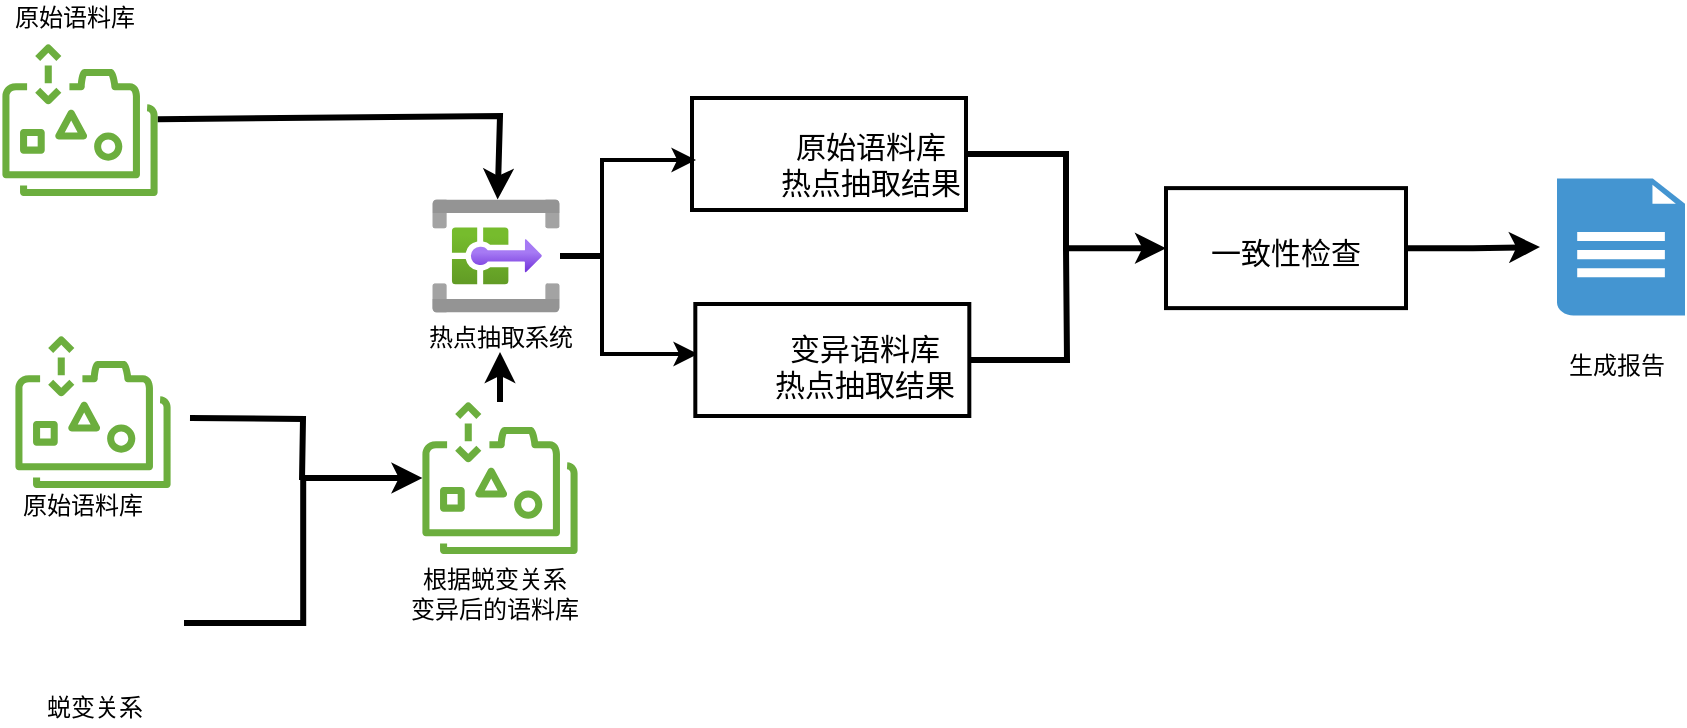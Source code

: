 <mxfile version="15.3.1" type="github">
  <diagram id="cbi_5YNyyTOZlltEN3Sk" name="Page-1">
    <mxGraphModel dx="946" dy="550" grid="0" gridSize="10" guides="1" tooltips="1" connect="1" arrows="1" fold="1" page="0" pageScale="1" pageWidth="827" pageHeight="1169" math="0" shadow="0">
      <root>
        <mxCell id="0" />
        <mxCell id="1" parent="0" />
        <mxCell id="AKLz8kXBmBINIcywqkMg-3" value="原始语料库" style="text;html=1;align=center;verticalAlign=middle;resizable=0;points=[];autosize=1;strokeColor=none;fillColor=none;strokeWidth=2;" vertex="1" parent="1">
          <mxGeometry x="34.5" y="200" width="70" height="18" as="geometry" />
        </mxCell>
        <mxCell id="AKLz8kXBmBINIcywqkMg-44" style="edgeStyle=orthogonalEdgeStyle;rounded=0;orthogonalLoop=1;jettySize=auto;html=1;startArrow=none;startFill=0;endArrow=classic;endFill=1;strokeColor=default;strokeWidth=3;" edge="1" parent="1" source="AKLz8kXBmBINIcywqkMg-4" target="AKLz8kXBmBINIcywqkMg-36">
          <mxGeometry relative="1" as="geometry" />
        </mxCell>
        <mxCell id="AKLz8kXBmBINIcywqkMg-4" value="" style="shape=image;html=1;verticalAlign=top;verticalLabelPosition=bottom;labelBackgroundColor=#ffffff;imageAspect=0;aspect=fixed;image=https://cdn2.iconfinder.com/data/icons/whcompare-servers-web-hosting/50/website-migration-128.png;strokeColor=default;strokeWidth=2;" vertex="1" parent="1">
          <mxGeometry x="34" y="466" width="91" height="91" as="geometry" />
        </mxCell>
        <mxCell id="AKLz8kXBmBINIcywqkMg-5" value="蜕变关系" style="text;html=1;align=center;verticalAlign=middle;resizable=0;points=[];autosize=1;strokeColor=none;fillColor=none;" vertex="1" parent="1">
          <mxGeometry x="50.5" y="545" width="58" height="18" as="geometry" />
        </mxCell>
        <mxCell id="AKLz8kXBmBINIcywqkMg-31" style="edgeStyle=none;rounded=0;orthogonalLoop=1;jettySize=auto;html=1;endArrow=classic;endFill=1;strokeColor=default;strokeWidth=3;startArrow=none;startFill=0;" edge="1" parent="1" source="AKLz8kXBmBINIcywqkMg-9" target="AKLz8kXBmBINIcywqkMg-10">
          <mxGeometry relative="1" as="geometry">
            <Array as="points">
              <mxPoint x="283" y="258" />
            </Array>
          </mxGeometry>
        </mxCell>
        <mxCell id="AKLz8kXBmBINIcywqkMg-9" value="" style="sketch=0;outlineConnect=0;fontColor=#232F3E;gradientColor=none;fillColor=#6CAE3E;strokeColor=default;dashed=0;verticalLabelPosition=bottom;verticalAlign=top;align=center;html=1;fontSize=12;fontStyle=0;aspect=fixed;pointerEvents=1;shape=mxgraph.aws4.elastic_file_system_infrequent_access;strokeWidth=2;" vertex="1" parent="1">
          <mxGeometry x="34" y="222" width="78" height="76" as="geometry" />
        </mxCell>
        <mxCell id="AKLz8kXBmBINIcywqkMg-62" value="" style="edgeStyle=elbowEdgeStyle;rounded=0;orthogonalLoop=1;jettySize=auto;elbow=vertical;html=1;startArrow=none;startFill=0;endArrow=none;endFill=0;strokeColor=default;strokeWidth=3;" edge="1" parent="1" source="AKLz8kXBmBINIcywqkMg-10">
          <mxGeometry relative="1" as="geometry">
            <mxPoint x="333" y="328" as="targetPoint" />
            <Array as="points" />
          </mxGeometry>
        </mxCell>
        <mxCell id="AKLz8kXBmBINIcywqkMg-10" value="" style="aspect=fixed;html=1;points=[];align=center;image;fontSize=12;image=img/lib/azure2/integration/System_Topic.svg;strokeColor=default;strokeWidth=2;" vertex="1" parent="1">
          <mxGeometry x="249" y="299.75" width="64" height="56.47" as="geometry" />
        </mxCell>
        <mxCell id="AKLz8kXBmBINIcywqkMg-11" value="热点抽取系统" style="text;html=1;align=center;verticalAlign=middle;resizable=0;points=[];autosize=1;strokeColor=none;fillColor=none;strokeWidth=2;" vertex="1" parent="1">
          <mxGeometry x="242" y="359.75" width="82" height="18" as="geometry" />
        </mxCell>
        <mxCell id="AKLz8kXBmBINIcywqkMg-47" value="" style="edgeStyle=orthogonalEdgeStyle;rounded=0;orthogonalLoop=1;jettySize=auto;html=1;startArrow=none;startFill=0;endArrow=classic;endFill=1;strokeColor=default;strokeWidth=3;" edge="1" parent="1" source="AKLz8kXBmBINIcywqkMg-23" target="AKLz8kXBmBINIcywqkMg-46">
          <mxGeometry relative="1" as="geometry" />
        </mxCell>
        <mxCell id="AKLz8kXBmBINIcywqkMg-23" value="" style="whiteSpace=wrap;html=1;verticalAlign=top;labelBackgroundColor=white;strokeColor=default;strokeWidth=2;" vertex="1" parent="1">
          <mxGeometry x="379" y="249" width="137" height="56" as="geometry" />
        </mxCell>
        <mxCell id="AKLz8kXBmBINIcywqkMg-20" value="" style="shape=image;html=1;verticalAlign=top;verticalLabelPosition=bottom;labelBackgroundColor=#ffffff;imageAspect=0;aspect=fixed;image=https://cdn4.iconfinder.com/data/icons/business-1221/24/Rank-128.png;strokeColor=default;strokeWidth=2;" vertex="1" parent="1">
          <mxGeometry x="385" y="262.25" width="34.75" height="34.75" as="geometry" />
        </mxCell>
        <mxCell id="AKLz8kXBmBINIcywqkMg-21" value="&lt;font style=&quot;font-size: 15px&quot;&gt;原始语料库&lt;br&gt;热点抽取结果&lt;/font&gt;" style="text;html=1;align=center;verticalAlign=middle;resizable=0;points=[];autosize=1;strokeColor=none;fillColor=none;strokeWidth=2;" vertex="1" parent="1">
          <mxGeometry x="417.66" y="265.34" width="100" height="34" as="geometry" />
        </mxCell>
        <mxCell id="AKLz8kXBmBINIcywqkMg-43" style="edgeStyle=orthogonalEdgeStyle;rounded=0;orthogonalLoop=1;jettySize=auto;html=1;startArrow=none;startFill=0;endArrow=none;endFill=0;strokeColor=default;strokeWidth=3;" edge="1" parent="1">
          <mxGeometry relative="1" as="geometry">
            <mxPoint x="184" y="440" as="targetPoint" />
            <mxPoint x="128" y="409" as="sourcePoint" />
          </mxGeometry>
        </mxCell>
        <mxCell id="AKLz8kXBmBINIcywqkMg-45" style="edgeStyle=orthogonalEdgeStyle;rounded=0;orthogonalLoop=1;jettySize=auto;html=1;startArrow=none;startFill=0;endArrow=classic;endFill=1;strokeColor=default;strokeWidth=3;" edge="1" parent="1" source="AKLz8kXBmBINIcywqkMg-36">
          <mxGeometry relative="1" as="geometry">
            <mxPoint x="283" y="376" as="targetPoint" />
          </mxGeometry>
        </mxCell>
        <mxCell id="AKLz8kXBmBINIcywqkMg-36" value="" style="sketch=0;outlineConnect=0;fontColor=#232F3E;gradientColor=none;fillColor=#6CAE3E;strokeColor=default;dashed=0;verticalLabelPosition=bottom;verticalAlign=top;align=center;html=1;fontSize=12;fontStyle=0;aspect=fixed;pointerEvents=1;shape=mxgraph.aws4.elastic_file_system_infrequent_access;strokeWidth=2;" vertex="1" parent="1">
          <mxGeometry x="244" y="401" width="78" height="76" as="geometry" />
        </mxCell>
        <mxCell id="AKLz8kXBmBINIcywqkMg-37" value="根据蜕变关系&lt;br&gt;变异后的语料库" style="text;html=1;align=center;verticalAlign=middle;resizable=0;points=[];autosize=1;strokeColor=none;fillColor=none;" vertex="1" parent="1">
          <mxGeometry x="233" y="481" width="94" height="32" as="geometry" />
        </mxCell>
        <mxCell id="AKLz8kXBmBINIcywqkMg-49" value="" style="edgeStyle=orthogonalEdgeStyle;rounded=0;orthogonalLoop=1;jettySize=auto;html=1;startArrow=none;startFill=0;endArrow=classic;endFill=1;strokeColor=default;strokeWidth=3;" edge="1" parent="1" source="AKLz8kXBmBINIcywqkMg-46">
          <mxGeometry relative="1" as="geometry">
            <mxPoint x="803" y="323.52" as="targetPoint" />
          </mxGeometry>
        </mxCell>
        <mxCell id="AKLz8kXBmBINIcywqkMg-46" value="&lt;div&gt;&lt;span style=&quot;font-size: 14px&quot;&gt;&lt;br&gt;&lt;/span&gt;&lt;/div&gt;&lt;div&gt;&lt;font style=&quot;font-size: 15px&quot;&gt;一致性检查&lt;/font&gt;&lt;br&gt;&lt;/div&gt;" style="whiteSpace=wrap;html=1;verticalAlign=top;strokeColor=default;strokeWidth=2;labelBackgroundColor=white;align=center;" vertex="1" parent="1">
          <mxGeometry x="616" y="294.06" width="120" height="60" as="geometry" />
        </mxCell>
        <mxCell id="AKLz8kXBmBINIcywqkMg-51" value="生成报告" style="text;html=1;align=center;verticalAlign=middle;resizable=0;points=[];autosize=1;strokeColor=none;fillColor=none;" vertex="1" parent="1">
          <mxGeometry x="811.5" y="373.72" width="58" height="18" as="geometry" />
        </mxCell>
        <mxCell id="AKLz8kXBmBINIcywqkMg-52" value="" style="shadow=0;dashed=0;html=1;strokeColor=none;fillColor=#4495D1;labelPosition=center;verticalLabelPosition=bottom;verticalAlign=top;align=center;outlineConnect=0;shape=mxgraph.veeam.2d.report;" vertex="1" parent="1">
          <mxGeometry x="811.5" y="289.2" width="64" height="68.55" as="geometry" />
        </mxCell>
        <mxCell id="AKLz8kXBmBINIcywqkMg-53" value="" style="sketch=0;outlineConnect=0;fontColor=#232F3E;gradientColor=none;fillColor=#6CAE3E;strokeColor=default;dashed=0;verticalLabelPosition=bottom;verticalAlign=top;align=center;html=1;fontSize=12;fontStyle=0;aspect=fixed;pointerEvents=1;shape=mxgraph.aws4.elastic_file_system_infrequent_access;strokeWidth=2;" vertex="1" parent="1">
          <mxGeometry x="40.5" y="368" width="78" height="76" as="geometry" />
        </mxCell>
        <mxCell id="AKLz8kXBmBINIcywqkMg-54" value="原始语料库" style="text;html=1;align=center;verticalAlign=middle;resizable=0;points=[];autosize=1;strokeColor=none;fillColor=none;strokeWidth=2;" vertex="1" parent="1">
          <mxGeometry x="38.5" y="444" width="70" height="18" as="geometry" />
        </mxCell>
        <mxCell id="AKLz8kXBmBINIcywqkMg-58" value="" style="edgeStyle=elbowEdgeStyle;rounded=0;orthogonalLoop=1;jettySize=auto;html=1;strokeColor=default;strokeWidth=2;" edge="1" parent="1">
          <mxGeometry relative="1" as="geometry">
            <mxPoint x="334" y="324" as="sourcePoint" />
            <mxPoint x="382" y="377" as="targetPoint" />
            <Array as="points">
              <mxPoint x="334" y="393.55" />
            </Array>
          </mxGeometry>
        </mxCell>
        <mxCell id="AKLz8kXBmBINIcywqkMg-61" value="" style="edgeStyle=elbowEdgeStyle;rounded=0;orthogonalLoop=1;jettySize=auto;html=1;strokeColor=default;strokeWidth=2;" edge="1" parent="1">
          <mxGeometry relative="1" as="geometry">
            <mxPoint x="334" y="324.59" as="sourcePoint" />
            <mxPoint x="381" y="280.0" as="targetPoint" />
            <Array as="points">
              <mxPoint x="334" y="304.59" />
            </Array>
          </mxGeometry>
        </mxCell>
        <mxCell id="AKLz8kXBmBINIcywqkMg-63" value="" style="whiteSpace=wrap;html=1;verticalAlign=top;labelBackgroundColor=white;strokeColor=default;strokeWidth=2;" vertex="1" parent="1">
          <mxGeometry x="380.66" y="352" width="137" height="56" as="geometry" />
        </mxCell>
        <mxCell id="AKLz8kXBmBINIcywqkMg-64" value="" style="shape=image;html=1;verticalAlign=top;verticalLabelPosition=bottom;labelBackgroundColor=#ffffff;imageAspect=0;aspect=fixed;image=https://cdn4.iconfinder.com/data/icons/business-1221/24/Rank-128.png;strokeColor=default;strokeWidth=2;" vertex="1" parent="1">
          <mxGeometry x="382.83" y="362.63" width="34.75" height="34.75" as="geometry" />
        </mxCell>
        <mxCell id="AKLz8kXBmBINIcywqkMg-65" value="&lt;font style=&quot;font-size: 15px&quot;&gt;变异语料库&lt;br&gt;热点抽取结果&lt;/font&gt;" style="text;html=1;align=center;verticalAlign=middle;resizable=0;points=[];autosize=1;strokeColor=none;fillColor=none;strokeWidth=2;" vertex="1" parent="1">
          <mxGeometry x="415.49" y="365.72" width="100" height="34" as="geometry" />
        </mxCell>
        <mxCell id="AKLz8kXBmBINIcywqkMg-66" value="" style="edgeStyle=orthogonalEdgeStyle;rounded=0;orthogonalLoop=1;jettySize=auto;html=1;startArrow=none;startFill=0;endArrow=none;endFill=0;strokeColor=default;strokeWidth=3;exitX=1;exitY=0.5;exitDx=0;exitDy=0;" edge="1" parent="1" source="AKLz8kXBmBINIcywqkMg-63">
          <mxGeometry relative="1" as="geometry">
            <mxPoint x="526" y="287" as="sourcePoint" />
            <mxPoint x="566" y="324" as="targetPoint" />
          </mxGeometry>
        </mxCell>
        <mxCell id="AKLz8kXBmBINIcywqkMg-68" value="" style="shape=image;html=1;verticalAlign=top;verticalLabelPosition=bottom;labelBackgroundColor=#ffffff;imageAspect=0;aspect=fixed;image=https://cdn1.iconfinder.com/data/icons/feather-2/24/check-circle-128.png;strokeColor=default;strokeWidth=2;" vertex="1" parent="1">
          <mxGeometry x="618" y="297" width="27" height="27" as="geometry" />
        </mxCell>
      </root>
    </mxGraphModel>
  </diagram>
</mxfile>

